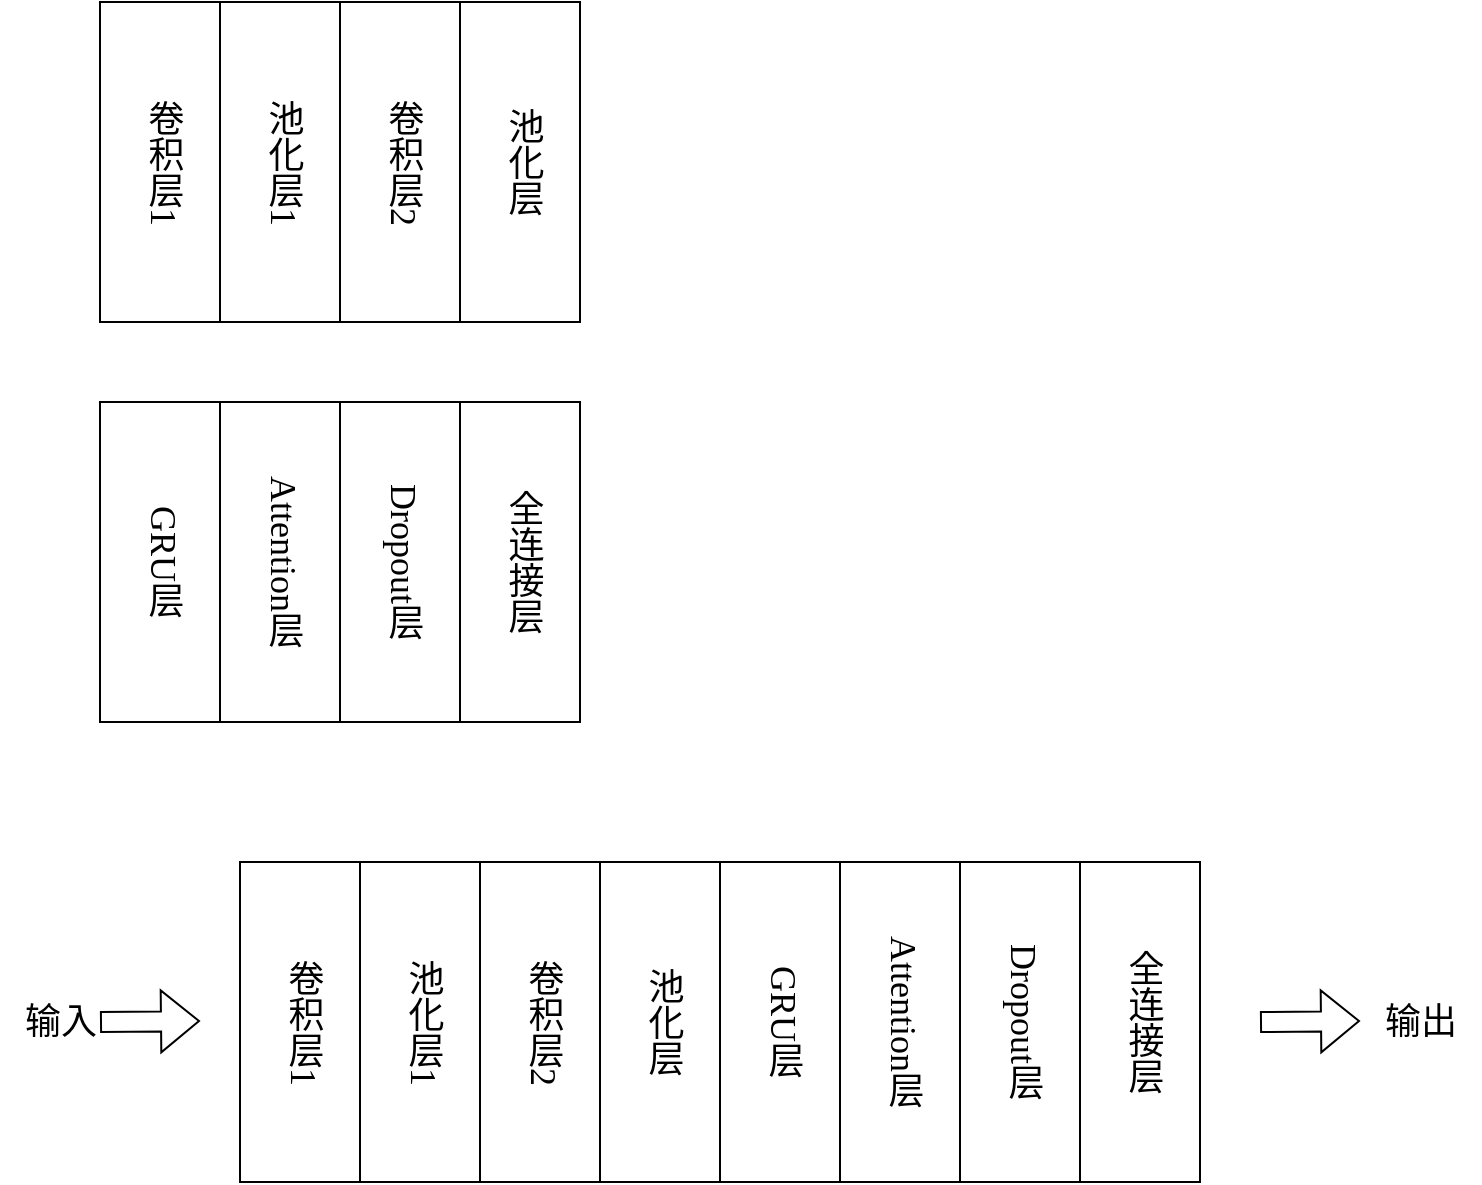 <mxfile version="24.8.6">
  <diagram name="第 1 页" id="4VUJwz9B8bYhUzNE-3aw">
    <mxGraphModel dx="1221" dy="668" grid="1" gridSize="10" guides="1" tooltips="1" connect="1" arrows="1" fold="1" page="1" pageScale="1" pageWidth="827" pageHeight="1169" math="0" shadow="0">
      <root>
        <mxCell id="0" />
        <mxCell id="1" parent="0" />
        <mxCell id="FZFPmuW_bYs7ONxWmxmd-1" value="&lt;font style=&quot;font-size: 18px;&quot; face=&quot;SimSun&quot;&gt;卷积层1&lt;/font&gt;" style="rounded=0;whiteSpace=wrap;html=1;textDirection=vertical-lr;" vertex="1" parent="1">
          <mxGeometry x="100" y="220" width="60" height="160" as="geometry" />
        </mxCell>
        <mxCell id="FZFPmuW_bYs7ONxWmxmd-2" value="&lt;font face=&quot;SimSun&quot;&gt;&lt;span style=&quot;font-size: 18px;&quot;&gt;池化层1&lt;/span&gt;&lt;/font&gt;" style="rounded=0;whiteSpace=wrap;html=1;textDirection=vertical-lr;" vertex="1" parent="1">
          <mxGeometry x="160" y="220" width="60" height="160" as="geometry" />
        </mxCell>
        <mxCell id="FZFPmuW_bYs7ONxWmxmd-3" value="&lt;font style=&quot;font-size: 18px;&quot; face=&quot;SimSun&quot;&gt;卷积层2&lt;/font&gt;" style="rounded=0;whiteSpace=wrap;html=1;textDirection=vertical-lr;" vertex="1" parent="1">
          <mxGeometry x="220" y="220" width="60" height="160" as="geometry" />
        </mxCell>
        <mxCell id="FZFPmuW_bYs7ONxWmxmd-4" value="&lt;font face=&quot;SimSun&quot;&gt;&lt;span style=&quot;font-size: 18px;&quot;&gt;池化层&lt;/span&gt;&lt;/font&gt;" style="rounded=0;whiteSpace=wrap;html=1;textDirection=vertical-lr;" vertex="1" parent="1">
          <mxGeometry x="280" y="220" width="60" height="160" as="geometry" />
        </mxCell>
        <mxCell id="FZFPmuW_bYs7ONxWmxmd-5" value="&lt;font style=&quot;font-size: 18px;&quot; face=&quot;SimSun&quot;&gt;GRU层&lt;/font&gt;" style="rounded=0;whiteSpace=wrap;html=1;textDirection=vertical-lr;" vertex="1" parent="1">
          <mxGeometry x="410" y="650" width="60" height="160" as="geometry" />
        </mxCell>
        <mxCell id="FZFPmuW_bYs7ONxWmxmd-6" value="&lt;font face=&quot;SimSun&quot;&gt;&lt;span style=&quot;font-size: 18px;&quot;&gt;Attention层&lt;/span&gt;&lt;/font&gt;" style="rounded=0;whiteSpace=wrap;html=1;textDirection=vertical-lr;" vertex="1" parent="1">
          <mxGeometry x="470" y="650" width="60" height="160" as="geometry" />
        </mxCell>
        <mxCell id="FZFPmuW_bYs7ONxWmxmd-7" value="&lt;font face=&quot;SimSun&quot;&gt;&lt;span style=&quot;font-size: 18px;&quot;&gt;Dropout层&lt;/span&gt;&lt;/font&gt;" style="rounded=0;whiteSpace=wrap;html=1;textDirection=vertical-lr;" vertex="1" parent="1">
          <mxGeometry x="530" y="650" width="60" height="160" as="geometry" />
        </mxCell>
        <mxCell id="FZFPmuW_bYs7ONxWmxmd-8" value="&lt;font face=&quot;SimSun&quot;&gt;&lt;span style=&quot;font-size: 18px;&quot;&gt;全连接层&lt;/span&gt;&lt;/font&gt;" style="rounded=0;whiteSpace=wrap;html=1;textDirection=vertical-lr;" vertex="1" parent="1">
          <mxGeometry x="590" y="650" width="60" height="160" as="geometry" />
        </mxCell>
        <mxCell id="FZFPmuW_bYs7ONxWmxmd-9" value="&lt;font style=&quot;font-size: 18px;&quot; face=&quot;SimSun&quot;&gt;卷积层1&lt;/font&gt;" style="rounded=0;whiteSpace=wrap;html=1;textDirection=vertical-lr;" vertex="1" parent="1">
          <mxGeometry x="170" y="650" width="60" height="160" as="geometry" />
        </mxCell>
        <mxCell id="FZFPmuW_bYs7ONxWmxmd-10" value="&lt;font face=&quot;SimSun&quot;&gt;&lt;span style=&quot;font-size: 18px;&quot;&gt;池化层1&lt;/span&gt;&lt;/font&gt;" style="rounded=0;whiteSpace=wrap;html=1;textDirection=vertical-lr;" vertex="1" parent="1">
          <mxGeometry x="230" y="650" width="60" height="160" as="geometry" />
        </mxCell>
        <mxCell id="FZFPmuW_bYs7ONxWmxmd-11" value="&lt;font style=&quot;font-size: 18px;&quot; face=&quot;SimSun&quot;&gt;卷积层2&lt;/font&gt;" style="rounded=0;whiteSpace=wrap;html=1;textDirection=vertical-lr;" vertex="1" parent="1">
          <mxGeometry x="290" y="650" width="60" height="160" as="geometry" />
        </mxCell>
        <mxCell id="FZFPmuW_bYs7ONxWmxmd-12" value="&lt;font face=&quot;SimSun&quot;&gt;&lt;span style=&quot;font-size: 18px;&quot;&gt;池化层&lt;/span&gt;&lt;/font&gt;" style="rounded=0;whiteSpace=wrap;html=1;textDirection=vertical-lr;" vertex="1" parent="1">
          <mxGeometry x="350" y="650" width="60" height="160" as="geometry" />
        </mxCell>
        <mxCell id="FZFPmuW_bYs7ONxWmxmd-13" value="" style="shape=flexArrow;endArrow=classic;html=1;rounded=0;" edge="1" parent="1">
          <mxGeometry width="50" height="50" relative="1" as="geometry">
            <mxPoint x="100" y="730" as="sourcePoint" />
            <mxPoint x="150" y="729.5" as="targetPoint" />
          </mxGeometry>
        </mxCell>
        <mxCell id="FZFPmuW_bYs7ONxWmxmd-14" value="&lt;font face=&quot;SimSun&quot; style=&quot;font-size: 18px;&quot;&gt;输入&lt;/font&gt;" style="text;html=1;align=center;verticalAlign=middle;resizable=0;points=[];autosize=1;strokeColor=none;fillColor=none;" vertex="1" parent="1">
          <mxGeometry x="50" y="710" width="60" height="40" as="geometry" />
        </mxCell>
        <mxCell id="FZFPmuW_bYs7ONxWmxmd-15" value="" style="shape=flexArrow;endArrow=classic;html=1;rounded=0;" edge="1" parent="1">
          <mxGeometry width="50" height="50" relative="1" as="geometry">
            <mxPoint x="680" y="730" as="sourcePoint" />
            <mxPoint x="730" y="729.5" as="targetPoint" />
          </mxGeometry>
        </mxCell>
        <mxCell id="FZFPmuW_bYs7ONxWmxmd-16" value="&lt;font face=&quot;SimSun&quot; style=&quot;font-size: 18px;&quot;&gt;输出&lt;/font&gt;" style="text;html=1;align=center;verticalAlign=middle;resizable=0;points=[];autosize=1;strokeColor=none;fillColor=none;" vertex="1" parent="1">
          <mxGeometry x="730" y="710" width="60" height="40" as="geometry" />
        </mxCell>
        <mxCell id="FZFPmuW_bYs7ONxWmxmd-17" value="&lt;font style=&quot;font-size: 18px;&quot; face=&quot;SimSun&quot;&gt;GRU层&lt;/font&gt;" style="rounded=0;whiteSpace=wrap;html=1;textDirection=vertical-lr;" vertex="1" parent="1">
          <mxGeometry x="100" y="420" width="60" height="160" as="geometry" />
        </mxCell>
        <mxCell id="FZFPmuW_bYs7ONxWmxmd-18" value="&lt;font face=&quot;SimSun&quot;&gt;&lt;span style=&quot;font-size: 18px;&quot;&gt;Attention层&lt;/span&gt;&lt;/font&gt;" style="rounded=0;whiteSpace=wrap;html=1;textDirection=vertical-lr;" vertex="1" parent="1">
          <mxGeometry x="160" y="420" width="60" height="160" as="geometry" />
        </mxCell>
        <mxCell id="FZFPmuW_bYs7ONxWmxmd-19" value="&lt;font face=&quot;SimSun&quot;&gt;&lt;span style=&quot;font-size: 18px;&quot;&gt;Dropout层&lt;/span&gt;&lt;/font&gt;" style="rounded=0;whiteSpace=wrap;html=1;textDirection=vertical-lr;" vertex="1" parent="1">
          <mxGeometry x="220" y="420" width="60" height="160" as="geometry" />
        </mxCell>
        <mxCell id="FZFPmuW_bYs7ONxWmxmd-20" value="&lt;font face=&quot;SimSun&quot;&gt;&lt;span style=&quot;font-size: 18px;&quot;&gt;全连接层&lt;/span&gt;&lt;/font&gt;" style="rounded=0;whiteSpace=wrap;html=1;textDirection=vertical-lr;" vertex="1" parent="1">
          <mxGeometry x="280" y="420" width="60" height="160" as="geometry" />
        </mxCell>
      </root>
    </mxGraphModel>
  </diagram>
</mxfile>
